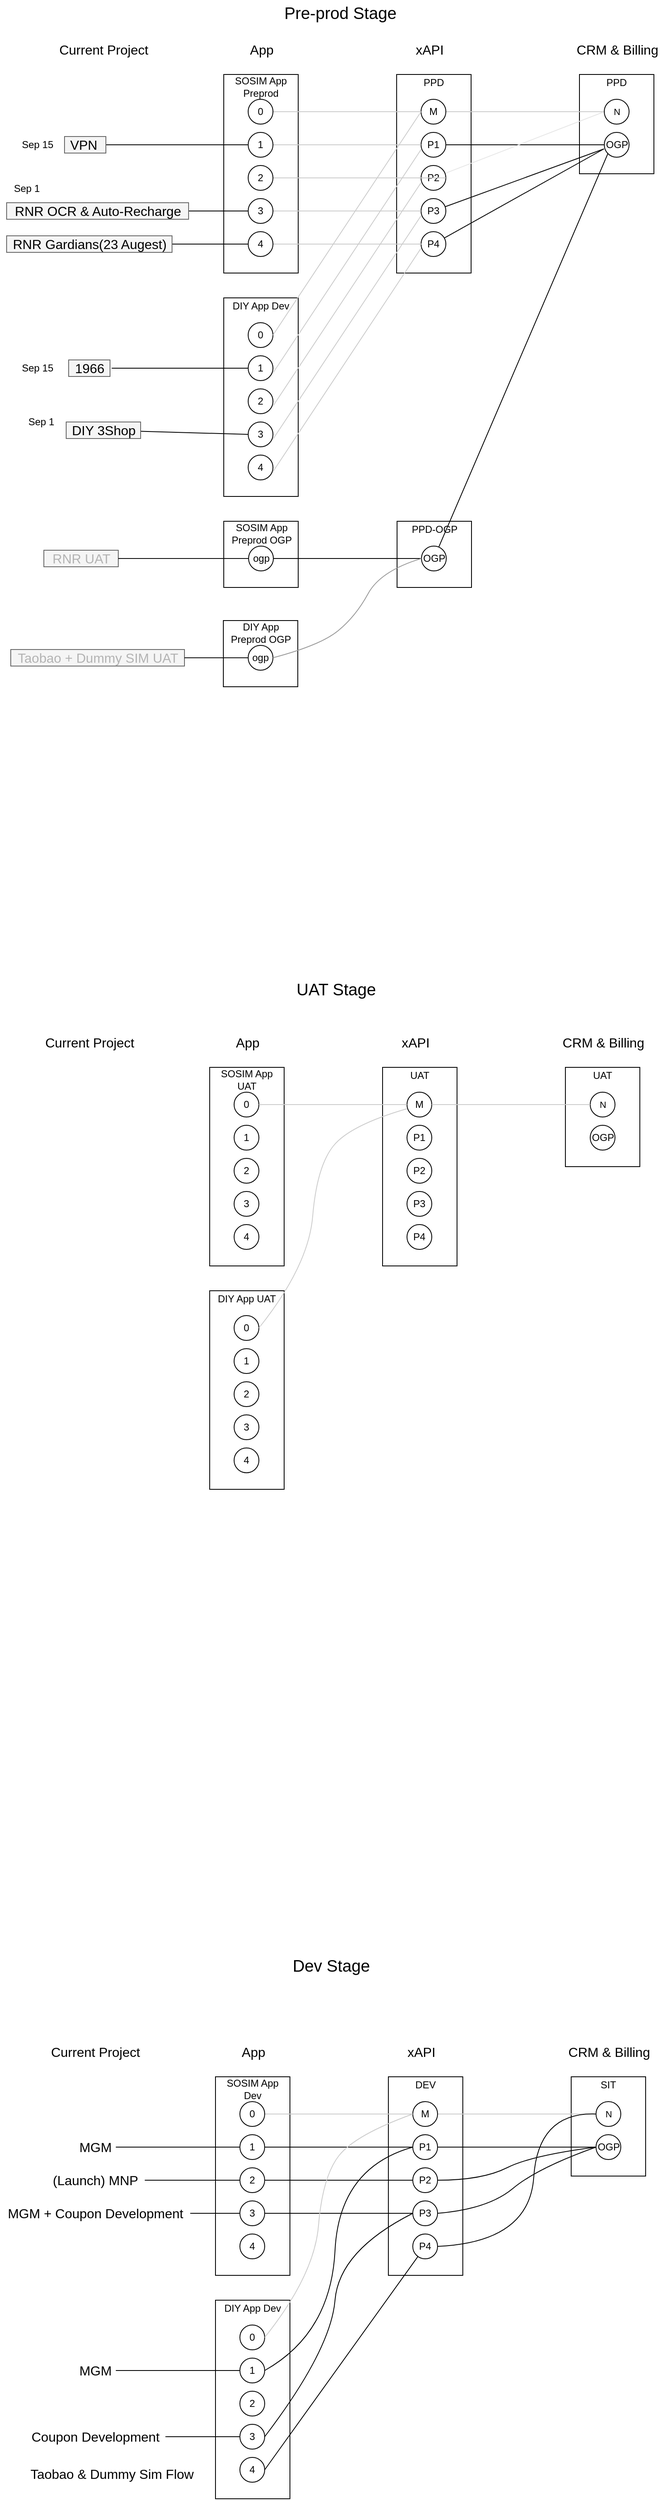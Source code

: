 <mxfile version="14.9.5" type="github">
  <diagram id="SGdaD_TXG3CUPc7qYm1k" name="Page-1">
    <mxGraphModel dx="676" dy="-1721" grid="1" gridSize="10" guides="1" tooltips="1" connect="1" arrows="1" fold="1" page="1" pageScale="1" pageWidth="827" pageHeight="1169" math="0" shadow="0">
      <root>
        <mxCell id="0" />
        <mxCell id="1" parent="0" />
        <mxCell id="o-3EE55-kmr8AlU0Wy5A-6" value="App" style="text;html=1;align=center;verticalAlign=middle;resizable=0;points=[];autosize=1;strokeColor=none;fontSize=16;" parent="1" vertex="1">
          <mxGeometry x="285.5" y="4820" width="40" height="20" as="geometry" />
        </mxCell>
        <mxCell id="o-3EE55-kmr8AlU0Wy5A-7" value="xAPI" style="text;html=1;align=center;verticalAlign=middle;resizable=0;points=[];autosize=1;strokeColor=none;fontSize=16;" parent="1" vertex="1">
          <mxGeometry x="484" y="4820" width="50" height="20" as="geometry" />
        </mxCell>
        <mxCell id="o-3EE55-kmr8AlU0Wy5A-8" value="CRM &amp;amp; Billing" style="text;html=1;align=center;verticalAlign=middle;resizable=0;points=[];autosize=1;strokeColor=none;fontSize=16;" parent="1" vertex="1">
          <mxGeometry x="680.5" y="4820" width="110" height="20" as="geometry" />
        </mxCell>
        <mxCell id="o-3EE55-kmr8AlU0Wy5A-39" value="" style="rounded=0;whiteSpace=wrap;html=1;gradientColor=none;" parent="1" vertex="1">
          <mxGeometry x="469.5" y="4860" width="90" height="240" as="geometry" />
        </mxCell>
        <mxCell id="o-3EE55-kmr8AlU0Wy5A-88" value="" style="rounded=0;whiteSpace=wrap;html=1;gradientColor=none;" parent="1" vertex="1">
          <mxGeometry x="260.5" y="4860" width="90" height="240" as="geometry" />
        </mxCell>
        <mxCell id="o-3EE55-kmr8AlU0Wy5A-116" value="" style="rounded=0;whiteSpace=wrap;html=1;gradientColor=none;" parent="1" vertex="1">
          <mxGeometry x="690.5" y="4860" width="90" height="120" as="geometry" />
        </mxCell>
        <mxCell id="o-3EE55-kmr8AlU0Wy5A-235" style="edgeStyle=orthogonalEdgeStyle;rounded=0;orthogonalLoop=1;jettySize=auto;html=1;entryX=0;entryY=0.5;entryDx=0;entryDy=0;endArrow=none;endFill=0;fontSize=16;strokeColor=#cccccc;" parent="1" source="o-3EE55-kmr8AlU0Wy5A-40" target="o-3EE55-kmr8AlU0Wy5A-121" edge="1">
          <mxGeometry relative="1" as="geometry" />
        </mxCell>
        <mxCell id="o-3EE55-kmr8AlU0Wy5A-40" value="M" style="ellipse;whiteSpace=wrap;html=1;aspect=fixed;fillColor=none;gradientColor=none;" parent="1" vertex="1">
          <mxGeometry x="499" y="4890" width="30" height="30" as="geometry" />
        </mxCell>
        <mxCell id="o-3EE55-kmr8AlU0Wy5A-197" style="edgeStyle=orthogonalEdgeStyle;rounded=0;orthogonalLoop=1;jettySize=auto;html=1;entryX=0;entryY=0.5;entryDx=0;entryDy=0;endArrow=none;endFill=0;strokeColor=#000000;fontSize=16;" parent="1" source="o-3EE55-kmr8AlU0Wy5A-41" target="o-3EE55-kmr8AlU0Wy5A-117" edge="1">
          <mxGeometry relative="1" as="geometry" />
        </mxCell>
        <mxCell id="o-3EE55-kmr8AlU0Wy5A-41" value="P1" style="ellipse;whiteSpace=wrap;html=1;aspect=fixed;fillColor=none;gradientColor=none;" parent="1" vertex="1">
          <mxGeometry x="499" y="4930" width="30" height="30" as="geometry" />
        </mxCell>
        <mxCell id="o-3EE55-kmr8AlU0Wy5A-42" value="P2" style="ellipse;whiteSpace=wrap;html=1;aspect=fixed;fillColor=none;gradientColor=none;" parent="1" vertex="1">
          <mxGeometry x="499" y="4970" width="30" height="30" as="geometry" />
        </mxCell>
        <mxCell id="o-3EE55-kmr8AlU0Wy5A-43" value="P3" style="ellipse;whiteSpace=wrap;html=1;aspect=fixed;fillColor=none;gradientColor=none;" parent="1" vertex="1">
          <mxGeometry x="499" y="5010" width="30" height="30" as="geometry" />
        </mxCell>
        <mxCell id="o-3EE55-kmr8AlU0Wy5A-44" value="P4" style="ellipse;whiteSpace=wrap;html=1;aspect=fixed;fillColor=none;gradientColor=none;" parent="1" vertex="1">
          <mxGeometry x="499" y="5050" width="30" height="30" as="geometry" />
        </mxCell>
        <mxCell id="o-3EE55-kmr8AlU0Wy5A-234" style="edgeStyle=orthogonalEdgeStyle;rounded=0;orthogonalLoop=1;jettySize=auto;html=1;entryX=0;entryY=0.5;entryDx=0;entryDy=0;endArrow=none;endFill=0;fontSize=16;strokeColor=#cccccc;" parent="1" source="o-3EE55-kmr8AlU0Wy5A-89" target="o-3EE55-kmr8AlU0Wy5A-40" edge="1">
          <mxGeometry relative="1" as="geometry" />
        </mxCell>
        <mxCell id="o-3EE55-kmr8AlU0Wy5A-89" value="0" style="ellipse;whiteSpace=wrap;html=1;aspect=fixed;gradientColor=none;" parent="1" vertex="1">
          <mxGeometry x="290" y="4890" width="30" height="30" as="geometry" />
        </mxCell>
        <mxCell id="o-3EE55-kmr8AlU0Wy5A-195" style="edgeStyle=orthogonalEdgeStyle;rounded=0;orthogonalLoop=1;jettySize=auto;html=1;endArrow=none;endFill=0;strokeColor=#000000;fontSize=16;" parent="1" source="o-3EE55-kmr8AlU0Wy5A-90" target="o-3EE55-kmr8AlU0Wy5A-41" edge="1">
          <mxGeometry relative="1" as="geometry" />
        </mxCell>
        <mxCell id="o-3EE55-kmr8AlU0Wy5A-90" value="1" style="ellipse;whiteSpace=wrap;html=1;aspect=fixed;fillColor=none;gradientColor=none;" parent="1" vertex="1">
          <mxGeometry x="290" y="4930" width="30" height="30" as="geometry" />
        </mxCell>
        <mxCell id="MKl7HQ7cq4MRv3K4xocg-6" style="edgeStyle=orthogonalEdgeStyle;rounded=0;orthogonalLoop=1;jettySize=auto;html=1;entryX=0;entryY=0.5;entryDx=0;entryDy=0;endArrow=none;endFill=0;" parent="1" source="o-3EE55-kmr8AlU0Wy5A-91" target="o-3EE55-kmr8AlU0Wy5A-42" edge="1">
          <mxGeometry relative="1" as="geometry" />
        </mxCell>
        <mxCell id="o-3EE55-kmr8AlU0Wy5A-91" value="2" style="ellipse;whiteSpace=wrap;html=1;aspect=fixed;fillColor=none;gradientColor=none;" parent="1" vertex="1">
          <mxGeometry x="290" y="4970" width="30" height="30" as="geometry" />
        </mxCell>
        <mxCell id="o-3EE55-kmr8AlU0Wy5A-191" style="edgeStyle=orthogonalEdgeStyle;rounded=0;orthogonalLoop=1;jettySize=auto;html=1;entryX=0;entryY=0.5;entryDx=0;entryDy=0;strokeColor=#000000;fontSize=16;endArrow=none;endFill=0;" parent="1" source="o-3EE55-kmr8AlU0Wy5A-92" target="o-3EE55-kmr8AlU0Wy5A-43" edge="1">
          <mxGeometry relative="1" as="geometry" />
        </mxCell>
        <mxCell id="o-3EE55-kmr8AlU0Wy5A-92" value="3" style="ellipse;whiteSpace=wrap;html=1;aspect=fixed;fillColor=none;gradientColor=none;" parent="1" vertex="1">
          <mxGeometry x="290" y="5010" width="30" height="30" as="geometry" />
        </mxCell>
        <mxCell id="o-3EE55-kmr8AlU0Wy5A-93" value="4" style="ellipse;whiteSpace=wrap;html=1;aspect=fixed;fillColor=none;gradientColor=none;" parent="1" vertex="1">
          <mxGeometry x="290" y="5050" width="30" height="30" as="geometry" />
        </mxCell>
        <mxCell id="o-3EE55-kmr8AlU0Wy5A-117" value="OGP" style="ellipse;whiteSpace=wrap;html=1;aspect=fixed;fillColor=none;gradientColor=none;" parent="1" vertex="1">
          <mxGeometry x="720.5" y="4930" width="30" height="30" as="geometry" />
        </mxCell>
        <mxCell id="o-3EE55-kmr8AlU0Wy5A-121" value="&lt;font style=&quot;font-size: 11px&quot;&gt;N&lt;/font&gt;" style="ellipse;whiteSpace=wrap;html=1;aspect=fixed;fillColor=none;gradientColor=none;fontSize=12;" parent="1" vertex="1">
          <mxGeometry x="720.5" y="4890" width="30" height="30" as="geometry" />
        </mxCell>
        <mxCell id="o-3EE55-kmr8AlU0Wy5A-45" value="DEV" style="text;html=1;align=center;verticalAlign=middle;resizable=0;points=[];autosize=1;strokeColor=none;" parent="1" vertex="1">
          <mxGeometry x="494" y="4860" width="40" height="20" as="geometry" />
        </mxCell>
        <mxCell id="o-3EE55-kmr8AlU0Wy5A-94" value="SOSIM App&lt;br&gt;Dev" style="text;html=1;align=center;verticalAlign=middle;resizable=0;points=[];autosize=1;strokeColor=none;" parent="1" vertex="1">
          <mxGeometry x="264.5" y="4860" width="80" height="30" as="geometry" />
        </mxCell>
        <mxCell id="o-3EE55-kmr8AlU0Wy5A-122" value="SIT" style="text;html=1;align=center;verticalAlign=middle;resizable=0;points=[];autosize=1;strokeColor=none;" parent="1" vertex="1">
          <mxGeometry x="720" y="4860" width="30" height="20" as="geometry" />
        </mxCell>
        <mxCell id="o-3EE55-kmr8AlU0Wy5A-145" value="Current Project" style="text;html=1;align=center;verticalAlign=middle;resizable=0;points=[];autosize=1;strokeColor=none;fontSize=16;" parent="1" vertex="1">
          <mxGeometry x="55" y="4820" width="120" height="20" as="geometry" />
        </mxCell>
        <mxCell id="o-3EE55-kmr8AlU0Wy5A-156" style="edgeStyle=orthogonalEdgeStyle;rounded=0;orthogonalLoop=1;jettySize=auto;html=1;fontSize=16;endArrow=none;endFill=0;" parent="1" source="o-3EE55-kmr8AlU0Wy5A-155" target="o-3EE55-kmr8AlU0Wy5A-92" edge="1">
          <mxGeometry relative="1" as="geometry" />
        </mxCell>
        <mxCell id="o-3EE55-kmr8AlU0Wy5A-155" value="MGM + Coupon Development" style="text;html=1;align=center;verticalAlign=middle;resizable=0;points=[];autosize=1;strokeColor=none;fontSize=16;" parent="1" vertex="1">
          <mxGeometry y="5015" width="230" height="20" as="geometry" />
        </mxCell>
        <mxCell id="o-3EE55-kmr8AlU0Wy5A-158" style="edgeStyle=orthogonalEdgeStyle;rounded=0;orthogonalLoop=1;jettySize=auto;html=1;fontSize=16;endArrow=none;endFill=0;" parent="1" source="o-3EE55-kmr8AlU0Wy5A-157" target="o-3EE55-kmr8AlU0Wy5A-90" edge="1">
          <mxGeometry relative="1" as="geometry" />
        </mxCell>
        <mxCell id="o-3EE55-kmr8AlU0Wy5A-157" value="MGM" style="text;html=1;align=center;verticalAlign=middle;resizable=0;points=[];autosize=1;strokeColor=none;fontSize=16;" parent="1" vertex="1">
          <mxGeometry x="90" y="4935" width="50" height="20" as="geometry" />
        </mxCell>
        <mxCell id="o-3EE55-kmr8AlU0Wy5A-173" value="" style="rounded=0;whiteSpace=wrap;html=1;gradientColor=none;" parent="1" vertex="1">
          <mxGeometry x="260.5" y="5130" width="90" height="240" as="geometry" />
        </mxCell>
        <mxCell id="o-3EE55-kmr8AlU0Wy5A-174" value="0" style="ellipse;whiteSpace=wrap;html=1;aspect=fixed;gradientColor=none;" parent="1" vertex="1">
          <mxGeometry x="290" y="5160" width="30" height="30" as="geometry" />
        </mxCell>
        <mxCell id="o-3EE55-kmr8AlU0Wy5A-175" value="1" style="ellipse;whiteSpace=wrap;html=1;aspect=fixed;fillColor=none;gradientColor=none;" parent="1" vertex="1">
          <mxGeometry x="290" y="5200" width="30" height="30" as="geometry" />
        </mxCell>
        <mxCell id="o-3EE55-kmr8AlU0Wy5A-176" value="2" style="ellipse;whiteSpace=wrap;html=1;aspect=fixed;fillColor=none;gradientColor=none;" parent="1" vertex="1">
          <mxGeometry x="290" y="5240" width="30" height="30" as="geometry" />
        </mxCell>
        <mxCell id="o-3EE55-kmr8AlU0Wy5A-177" value="3" style="ellipse;whiteSpace=wrap;html=1;aspect=fixed;fillColor=none;gradientColor=none;" parent="1" vertex="1">
          <mxGeometry x="290" y="5280" width="30" height="30" as="geometry" />
        </mxCell>
        <mxCell id="o-3EE55-kmr8AlU0Wy5A-178" value="4" style="ellipse;whiteSpace=wrap;html=1;aspect=fixed;fillColor=none;gradientColor=none;" parent="1" vertex="1">
          <mxGeometry x="290" y="5320" width="30" height="30" as="geometry" />
        </mxCell>
        <mxCell id="o-3EE55-kmr8AlU0Wy5A-179" value="DIY App Dev" style="text;html=1;align=center;verticalAlign=middle;resizable=0;points=[];autosize=1;strokeColor=none;" parent="1" vertex="1">
          <mxGeometry x="264.5" y="5130" width="80" height="20" as="geometry" />
        </mxCell>
        <mxCell id="o-3EE55-kmr8AlU0Wy5A-180" style="edgeStyle=orthogonalEdgeStyle;rounded=0;orthogonalLoop=1;jettySize=auto;html=1;fontSize=16;endArrow=none;endFill=0;" parent="1" source="o-3EE55-kmr8AlU0Wy5A-181" target="o-3EE55-kmr8AlU0Wy5A-177" edge="1">
          <mxGeometry relative="1" as="geometry" />
        </mxCell>
        <mxCell id="o-3EE55-kmr8AlU0Wy5A-181" value="Coupon Development" style="text;html=1;align=center;verticalAlign=middle;resizable=0;points=[];autosize=1;strokeColor=none;fontSize=16;" parent="1" vertex="1">
          <mxGeometry x="30" y="5285" width="170" height="20" as="geometry" />
        </mxCell>
        <mxCell id="o-3EE55-kmr8AlU0Wy5A-182" style="edgeStyle=orthogonalEdgeStyle;rounded=0;orthogonalLoop=1;jettySize=auto;html=1;fontSize=16;endArrow=none;endFill=0;" parent="1" source="o-3EE55-kmr8AlU0Wy5A-183" target="o-3EE55-kmr8AlU0Wy5A-175" edge="1">
          <mxGeometry relative="1" as="geometry" />
        </mxCell>
        <mxCell id="o-3EE55-kmr8AlU0Wy5A-183" value="MGM" style="text;html=1;align=center;verticalAlign=middle;resizable=0;points=[];autosize=1;strokeColor=none;fontSize=16;" parent="1" vertex="1">
          <mxGeometry x="90" y="5205" width="50" height="20" as="geometry" />
        </mxCell>
        <mxCell id="o-3EE55-kmr8AlU0Wy5A-193" value="" style="curved=1;endArrow=none;html=1;strokeColor=#000000;fontSize=16;endFill=0;entryX=0;entryY=0.5;entryDx=0;entryDy=0;exitX=1;exitY=0.5;exitDx=0;exitDy=0;" parent="1" source="o-3EE55-kmr8AlU0Wy5A-177" target="o-3EE55-kmr8AlU0Wy5A-43" edge="1">
          <mxGeometry width="50" height="50" relative="1" as="geometry">
            <mxPoint x="389" y="5200" as="sourcePoint" />
            <mxPoint x="439" y="5150" as="targetPoint" />
            <Array as="points">
              <mxPoint x="400" y="5190" />
              <mxPoint x="410" y="5070" />
            </Array>
          </mxGeometry>
        </mxCell>
        <mxCell id="o-3EE55-kmr8AlU0Wy5A-198" value="" style="curved=1;endArrow=none;html=1;strokeColor=#000000;fontSize=16;endFill=0;entryX=0;entryY=0.5;entryDx=0;entryDy=0;exitX=1;exitY=0.5;exitDx=0;exitDy=0;" parent="1" source="o-3EE55-kmr8AlU0Wy5A-175" target="o-3EE55-kmr8AlU0Wy5A-41" edge="1">
          <mxGeometry width="50" height="50" relative="1" as="geometry">
            <mxPoint x="320" y="5220" as="sourcePoint" />
            <mxPoint x="499" y="4950" as="targetPoint" />
            <Array as="points">
              <mxPoint x="400" y="5170" />
              <mxPoint x="410" y="4970" />
            </Array>
          </mxGeometry>
        </mxCell>
        <mxCell id="o-3EE55-kmr8AlU0Wy5A-201" value="" style="curved=1;endArrow=none;html=1;strokeColor=#000000;fontSize=16;endFill=0;entryX=0;entryY=0.5;entryDx=0;entryDy=0;exitX=1;exitY=0.5;exitDx=0;exitDy=0;" parent="1" source="o-3EE55-kmr8AlU0Wy5A-43" target="o-3EE55-kmr8AlU0Wy5A-117" edge="1">
          <mxGeometry width="50" height="50" relative="1" as="geometry">
            <mxPoint x="511.5" y="5150" as="sourcePoint" />
            <mxPoint x="690.5" y="4880" as="targetPoint" />
            <Array as="points">
              <mxPoint x="590" y="5020" />
              <mxPoint x="650" y="4970" />
            </Array>
          </mxGeometry>
        </mxCell>
        <mxCell id="o-3EE55-kmr8AlU0Wy5A-225" value="" style="rounded=0;whiteSpace=wrap;html=1;gradientColor=none;" parent="1" vertex="1">
          <mxGeometry x="270.5" y="2980" width="90" height="80" as="geometry" />
        </mxCell>
        <mxCell id="o-3EE55-kmr8AlU0Wy5A-226" value="ogp" style="ellipse;whiteSpace=wrap;html=1;aspect=fixed;gradientColor=none;" parent="1" vertex="1">
          <mxGeometry x="300.5" y="3010" width="30" height="30" as="geometry" />
        </mxCell>
        <mxCell id="o-3EE55-kmr8AlU0Wy5A-227" value="SOSIM App&lt;br&gt;Preprod OGP" style="text;html=1;align=center;verticalAlign=middle;resizable=0;points=[];autosize=1;strokeColor=none;" parent="1" vertex="1">
          <mxGeometry x="270.5" y="2980" width="90" height="30" as="geometry" />
        </mxCell>
        <mxCell id="o-3EE55-kmr8AlU0Wy5A-228" value="" style="rounded=0;whiteSpace=wrap;html=1;gradientColor=none;" parent="1" vertex="1">
          <mxGeometry x="480" y="2980" width="90" height="80" as="geometry" />
        </mxCell>
        <mxCell id="o-3EE55-kmr8AlU0Wy5A-230" value="OGP" style="ellipse;whiteSpace=wrap;html=1;aspect=fixed;gradientColor=none;" parent="1" vertex="1">
          <mxGeometry x="509.5" y="3010" width="30" height="30" as="geometry" />
        </mxCell>
        <mxCell id="o-3EE55-kmr8AlU0Wy5A-231" value="PPD-OGP" style="text;html=1;align=center;verticalAlign=middle;resizable=0;points=[];autosize=1;strokeColor=none;" parent="1" vertex="1">
          <mxGeometry x="489.5" y="2980" width="70" height="20" as="geometry" />
        </mxCell>
        <mxCell id="o-3EE55-kmr8AlU0Wy5A-232" style="edgeStyle=orthogonalEdgeStyle;rounded=0;orthogonalLoop=1;jettySize=auto;html=1;fontSize=16;exitX=1;exitY=0.5;exitDx=0;exitDy=0;endArrow=none;endFill=0;" parent="1" source="o-3EE55-kmr8AlU0Wy5A-226" target="o-3EE55-kmr8AlU0Wy5A-230" edge="1">
          <mxGeometry relative="1" as="geometry" />
        </mxCell>
        <mxCell id="o-3EE55-kmr8AlU0Wy5A-236" value="App" style="text;html=1;align=center;verticalAlign=middle;resizable=0;points=[];autosize=1;strokeColor=none;fontSize=16;" parent="1" vertex="1">
          <mxGeometry x="278.5" y="3600" width="40" height="20" as="geometry" />
        </mxCell>
        <mxCell id="o-3EE55-kmr8AlU0Wy5A-237" value="xAPI" style="text;html=1;align=center;verticalAlign=middle;resizable=0;points=[];autosize=1;strokeColor=none;fontSize=16;" parent="1" vertex="1">
          <mxGeometry x="477" y="3600" width="50" height="20" as="geometry" />
        </mxCell>
        <mxCell id="o-3EE55-kmr8AlU0Wy5A-238" value="CRM &amp;amp; Billing" style="text;html=1;align=center;verticalAlign=middle;resizable=0;points=[];autosize=1;strokeColor=none;fontSize=16;" parent="1" vertex="1">
          <mxGeometry x="673.5" y="3600" width="110" height="20" as="geometry" />
        </mxCell>
        <mxCell id="o-3EE55-kmr8AlU0Wy5A-239" value="" style="rounded=0;whiteSpace=wrap;html=1;gradientColor=none;" parent="1" vertex="1">
          <mxGeometry x="462.5" y="3640" width="90" height="240" as="geometry" />
        </mxCell>
        <mxCell id="o-3EE55-kmr8AlU0Wy5A-240" value="" style="rounded=0;whiteSpace=wrap;html=1;gradientColor=none;" parent="1" vertex="1">
          <mxGeometry x="253.5" y="3640" width="90" height="240" as="geometry" />
        </mxCell>
        <mxCell id="o-3EE55-kmr8AlU0Wy5A-241" value="" style="rounded=0;whiteSpace=wrap;html=1;gradientColor=none;" parent="1" vertex="1">
          <mxGeometry x="683.5" y="3640" width="90" height="120" as="geometry" />
        </mxCell>
        <mxCell id="o-3EE55-kmr8AlU0Wy5A-243" value="M" style="ellipse;whiteSpace=wrap;html=1;aspect=fixed;fillColor=none;gradientColor=none;" parent="1" vertex="1">
          <mxGeometry x="492" y="3670" width="30" height="30" as="geometry" />
        </mxCell>
        <mxCell id="o-3EE55-kmr8AlU0Wy5A-245" value="P1" style="ellipse;whiteSpace=wrap;html=1;aspect=fixed;fillColor=none;gradientColor=none;" parent="1" vertex="1">
          <mxGeometry x="492" y="3710" width="30" height="30" as="geometry" />
        </mxCell>
        <mxCell id="o-3EE55-kmr8AlU0Wy5A-246" value="P2" style="ellipse;whiteSpace=wrap;html=1;aspect=fixed;fillColor=none;gradientColor=none;" parent="1" vertex="1">
          <mxGeometry x="492" y="3750" width="30" height="30" as="geometry" />
        </mxCell>
        <mxCell id="o-3EE55-kmr8AlU0Wy5A-247" value="P3" style="ellipse;whiteSpace=wrap;html=1;aspect=fixed;fillColor=none;gradientColor=none;" parent="1" vertex="1">
          <mxGeometry x="492" y="3790" width="30" height="30" as="geometry" />
        </mxCell>
        <mxCell id="o-3EE55-kmr8AlU0Wy5A-248" value="P4" style="ellipse;whiteSpace=wrap;html=1;aspect=fixed;fillColor=none;gradientColor=none;" parent="1" vertex="1">
          <mxGeometry x="492" y="3830" width="30" height="30" as="geometry" />
        </mxCell>
        <mxCell id="o-3EE55-kmr8AlU0Wy5A-250" value="0" style="ellipse;whiteSpace=wrap;html=1;aspect=fixed;gradientColor=none;" parent="1" vertex="1">
          <mxGeometry x="283" y="3670" width="30" height="30" as="geometry" />
        </mxCell>
        <mxCell id="o-3EE55-kmr8AlU0Wy5A-252" value="1" style="ellipse;whiteSpace=wrap;html=1;aspect=fixed;fillColor=none;gradientColor=none;" parent="1" vertex="1">
          <mxGeometry x="283" y="3710" width="30" height="30" as="geometry" />
        </mxCell>
        <mxCell id="o-3EE55-kmr8AlU0Wy5A-253" value="2" style="ellipse;whiteSpace=wrap;html=1;aspect=fixed;fillColor=none;gradientColor=none;" parent="1" vertex="1">
          <mxGeometry x="283" y="3750" width="30" height="30" as="geometry" />
        </mxCell>
        <mxCell id="o-3EE55-kmr8AlU0Wy5A-255" value="3" style="ellipse;whiteSpace=wrap;html=1;aspect=fixed;fillColor=none;gradientColor=none;" parent="1" vertex="1">
          <mxGeometry x="283" y="3790" width="30" height="30" as="geometry" />
        </mxCell>
        <mxCell id="o-3EE55-kmr8AlU0Wy5A-256" value="4" style="ellipse;whiteSpace=wrap;html=1;aspect=fixed;fillColor=none;gradientColor=none;" parent="1" vertex="1">
          <mxGeometry x="283" y="3830" width="30" height="30" as="geometry" />
        </mxCell>
        <mxCell id="o-3EE55-kmr8AlU0Wy5A-257" value="OGP" style="ellipse;whiteSpace=wrap;html=1;aspect=fixed;fillColor=none;gradientColor=none;" parent="1" vertex="1">
          <mxGeometry x="713.5" y="3710" width="30" height="30" as="geometry" />
        </mxCell>
        <mxCell id="o-3EE55-kmr8AlU0Wy5A-258" value="&lt;font style=&quot;font-size: 11px&quot;&gt;N&lt;/font&gt;" style="ellipse;whiteSpace=wrap;html=1;aspect=fixed;fillColor=none;gradientColor=none;fontSize=12;" parent="1" vertex="1">
          <mxGeometry x="713.5" y="3670" width="30" height="30" as="geometry" />
        </mxCell>
        <mxCell id="o-3EE55-kmr8AlU0Wy5A-259" value="UAT" style="text;html=1;align=center;verticalAlign=middle;resizable=0;points=[];autosize=1;strokeColor=none;" parent="1" vertex="1">
          <mxGeometry x="487" y="3640" width="40" height="20" as="geometry" />
        </mxCell>
        <mxCell id="o-3EE55-kmr8AlU0Wy5A-260" value="SOSIM App&lt;br&gt;UAT" style="text;html=1;align=center;verticalAlign=middle;resizable=0;points=[];autosize=1;strokeColor=none;" parent="1" vertex="1">
          <mxGeometry x="257.5" y="3640" width="80" height="30" as="geometry" />
        </mxCell>
        <mxCell id="o-3EE55-kmr8AlU0Wy5A-261" value="UAT" style="text;html=1;align=center;verticalAlign=middle;resizable=0;points=[];autosize=1;strokeColor=none;" parent="1" vertex="1">
          <mxGeometry x="708" y="3640" width="40" height="20" as="geometry" />
        </mxCell>
        <mxCell id="o-3EE55-kmr8AlU0Wy5A-262" value="Current Project" style="text;html=1;align=center;verticalAlign=middle;resizable=0;points=[];autosize=1;strokeColor=none;fontSize=16;" parent="1" vertex="1">
          <mxGeometry x="48" y="3600" width="120" height="20" as="geometry" />
        </mxCell>
        <mxCell id="o-3EE55-kmr8AlU0Wy5A-267" value="" style="rounded=0;whiteSpace=wrap;html=1;gradientColor=none;" parent="1" vertex="1">
          <mxGeometry x="253.5" y="3910" width="90" height="240" as="geometry" />
        </mxCell>
        <mxCell id="o-3EE55-kmr8AlU0Wy5A-268" value="0" style="ellipse;whiteSpace=wrap;html=1;aspect=fixed;gradientColor=none;" parent="1" vertex="1">
          <mxGeometry x="283" y="3940" width="30" height="30" as="geometry" />
        </mxCell>
        <mxCell id="o-3EE55-kmr8AlU0Wy5A-269" value="1" style="ellipse;whiteSpace=wrap;html=1;aspect=fixed;fillColor=none;gradientColor=none;" parent="1" vertex="1">
          <mxGeometry x="283" y="3980" width="30" height="30" as="geometry" />
        </mxCell>
        <mxCell id="o-3EE55-kmr8AlU0Wy5A-270" value="2" style="ellipse;whiteSpace=wrap;html=1;aspect=fixed;fillColor=none;gradientColor=none;" parent="1" vertex="1">
          <mxGeometry x="283" y="4020" width="30" height="30" as="geometry" />
        </mxCell>
        <mxCell id="o-3EE55-kmr8AlU0Wy5A-271" value="3" style="ellipse;whiteSpace=wrap;html=1;aspect=fixed;fillColor=none;gradientColor=none;" parent="1" vertex="1">
          <mxGeometry x="283" y="4060" width="30" height="30" as="geometry" />
        </mxCell>
        <mxCell id="o-3EE55-kmr8AlU0Wy5A-272" value="4" style="ellipse;whiteSpace=wrap;html=1;aspect=fixed;fillColor=none;gradientColor=none;" parent="1" vertex="1">
          <mxGeometry x="283" y="4100" width="30" height="30" as="geometry" />
        </mxCell>
        <mxCell id="o-3EE55-kmr8AlU0Wy5A-273" value="DIY App UAT" style="text;html=1;align=center;verticalAlign=middle;resizable=0;points=[];autosize=1;strokeColor=none;" parent="1" vertex="1">
          <mxGeometry x="252.5" y="3910" width="90" height="20" as="geometry" />
        </mxCell>
        <mxCell id="o-3EE55-kmr8AlU0Wy5A-281" value="App" style="text;html=1;align=center;verticalAlign=middle;resizable=0;points=[];autosize=1;strokeColor=none;fontSize=16;" parent="1" vertex="1">
          <mxGeometry x="295.5" y="2400" width="40" height="20" as="geometry" />
        </mxCell>
        <mxCell id="o-3EE55-kmr8AlU0Wy5A-282" value="xAPI" style="text;html=1;align=center;verticalAlign=middle;resizable=0;points=[];autosize=1;strokeColor=none;fontSize=16;" parent="1" vertex="1">
          <mxGeometry x="494" y="2400" width="50" height="20" as="geometry" />
        </mxCell>
        <mxCell id="o-3EE55-kmr8AlU0Wy5A-283" value="CRM &amp;amp; Billing" style="text;html=1;align=center;verticalAlign=middle;resizable=0;points=[];autosize=1;strokeColor=none;fontSize=16;" parent="1" vertex="1">
          <mxGeometry x="690.5" y="2400" width="110" height="20" as="geometry" />
        </mxCell>
        <mxCell id="o-3EE55-kmr8AlU0Wy5A-284" value="" style="rounded=0;whiteSpace=wrap;html=1;gradientColor=none;" parent="1" vertex="1">
          <mxGeometry x="479.5" y="2440" width="90" height="240" as="geometry" />
        </mxCell>
        <mxCell id="o-3EE55-kmr8AlU0Wy5A-285" value="" style="rounded=0;whiteSpace=wrap;html=1;gradientColor=none;" parent="1" vertex="1">
          <mxGeometry x="270.5" y="2440" width="90" height="240" as="geometry" />
        </mxCell>
        <mxCell id="o-3EE55-kmr8AlU0Wy5A-286" value="" style="rounded=0;whiteSpace=wrap;html=1;gradientColor=none;" parent="1" vertex="1">
          <mxGeometry x="700.5" y="2440" width="90" height="120" as="geometry" />
        </mxCell>
        <mxCell id="o-3EE55-kmr8AlU0Wy5A-287" style="edgeStyle=orthogonalEdgeStyle;rounded=0;orthogonalLoop=1;jettySize=auto;html=1;entryX=0;entryY=0.5;entryDx=0;entryDy=0;endArrow=none;endFill=0;fontSize=16;strokeColor=#cccccc;" parent="1" source="o-3EE55-kmr8AlU0Wy5A-288" target="o-3EE55-kmr8AlU0Wy5A-303" edge="1">
          <mxGeometry relative="1" as="geometry" />
        </mxCell>
        <mxCell id="o-3EE55-kmr8AlU0Wy5A-288" value="M" style="ellipse;whiteSpace=wrap;html=1;aspect=fixed;fillColor=none;gradientColor=none;" parent="1" vertex="1">
          <mxGeometry x="509" y="2470" width="30" height="30" as="geometry" />
        </mxCell>
        <mxCell id="z8BMzAiGq9EJ0_IviGEQ-1" style="edgeStyle=orthogonalEdgeStyle;rounded=0;orthogonalLoop=1;jettySize=auto;html=1;entryX=0;entryY=0.5;entryDx=0;entryDy=0;endArrow=none;endFill=0;" parent="1" source="o-3EE55-kmr8AlU0Wy5A-290" target="o-3EE55-kmr8AlU0Wy5A-302" edge="1">
          <mxGeometry relative="1" as="geometry" />
        </mxCell>
        <mxCell id="o-3EE55-kmr8AlU0Wy5A-290" value="P1" style="ellipse;whiteSpace=wrap;html=1;aspect=fixed;fillColor=none;gradientColor=none;" parent="1" vertex="1">
          <mxGeometry x="509" y="2510" width="30" height="30" as="geometry" />
        </mxCell>
        <mxCell id="9rkcQL-2h_-1T5j2xr5J-4" style="edgeStyle=none;rounded=0;orthogonalLoop=1;jettySize=auto;html=1;endArrow=none;endFill=0;entryX=0;entryY=0.5;entryDx=0;entryDy=0;strokeColor=#E6E6E6;" parent="1" source="o-3EE55-kmr8AlU0Wy5A-291" target="o-3EE55-kmr8AlU0Wy5A-303" edge="1">
          <mxGeometry relative="1" as="geometry">
            <mxPoint x="740" y="2530" as="targetPoint" />
          </mxGeometry>
        </mxCell>
        <mxCell id="o-3EE55-kmr8AlU0Wy5A-291" value="P2" style="ellipse;whiteSpace=wrap;html=1;aspect=fixed;fillColor=none;gradientColor=none;" parent="1" vertex="1">
          <mxGeometry x="509" y="2550" width="30" height="30" as="geometry" />
        </mxCell>
        <mxCell id="OQhRquJhCAjVBKfVzZhT-3" style="rounded=0;orthogonalLoop=1;jettySize=auto;html=1;endArrow=none;endFill=0;" parent="1" source="o-3EE55-kmr8AlU0Wy5A-292" edge="1">
          <mxGeometry relative="1" as="geometry">
            <mxPoint x="730" y="2530" as="targetPoint" />
          </mxGeometry>
        </mxCell>
        <mxCell id="o-3EE55-kmr8AlU0Wy5A-292" value="P3" style="ellipse;whiteSpace=wrap;html=1;aspect=fixed;fillColor=none;gradientColor=none;" parent="1" vertex="1">
          <mxGeometry x="509" y="2590" width="30" height="30" as="geometry" />
        </mxCell>
        <mxCell id="sWqChfYNpG5UX9e95WUp-25" style="rounded=0;orthogonalLoop=1;jettySize=auto;html=1;fontSize=16;endArrow=none;endFill=0;" parent="1" source="o-3EE55-kmr8AlU0Wy5A-293" edge="1">
          <mxGeometry relative="1" as="geometry">
            <mxPoint x="730" y="2530" as="targetPoint" />
          </mxGeometry>
        </mxCell>
        <mxCell id="o-3EE55-kmr8AlU0Wy5A-293" value="P4" style="ellipse;whiteSpace=wrap;html=1;aspect=fixed;fillColor=none;gradientColor=none;" parent="1" vertex="1">
          <mxGeometry x="509" y="2630" width="30" height="30" as="geometry" />
        </mxCell>
        <mxCell id="o-3EE55-kmr8AlU0Wy5A-294" style="edgeStyle=orthogonalEdgeStyle;rounded=0;orthogonalLoop=1;jettySize=auto;html=1;entryX=0;entryY=0.5;entryDx=0;entryDy=0;endArrow=none;endFill=0;fontSize=16;strokeColor=#CCCCCC;" parent="1" source="o-3EE55-kmr8AlU0Wy5A-295" target="o-3EE55-kmr8AlU0Wy5A-288" edge="1">
          <mxGeometry relative="1" as="geometry" />
        </mxCell>
        <mxCell id="o-3EE55-kmr8AlU0Wy5A-295" value="0" style="ellipse;whiteSpace=wrap;html=1;aspect=fixed;gradientColor=none;" parent="1" vertex="1">
          <mxGeometry x="300" y="2470" width="30" height="30" as="geometry" />
        </mxCell>
        <mxCell id="OQhRquJhCAjVBKfVzZhT-1" style="edgeStyle=orthogonalEdgeStyle;rounded=0;orthogonalLoop=1;jettySize=auto;html=1;entryX=0;entryY=0.5;entryDx=0;entryDy=0;endArrow=none;endFill=0;strokeColor=#CCCCCC;" parent="1" source="o-3EE55-kmr8AlU0Wy5A-297" target="o-3EE55-kmr8AlU0Wy5A-290" edge="1">
          <mxGeometry relative="1" as="geometry" />
        </mxCell>
        <mxCell id="mXSGoJFt2ljui9ONRGUl-2" style="edgeStyle=orthogonalEdgeStyle;rounded=0;orthogonalLoop=1;jettySize=auto;html=1;endArrow=none;endFill=0;" parent="1" source="o-3EE55-kmr8AlU0Wy5A-297" target="mXSGoJFt2ljui9ONRGUl-1" edge="1">
          <mxGeometry relative="1" as="geometry" />
        </mxCell>
        <mxCell id="o-3EE55-kmr8AlU0Wy5A-297" value="1" style="ellipse;whiteSpace=wrap;html=1;aspect=fixed;fillColor=none;gradientColor=none;" parent="1" vertex="1">
          <mxGeometry x="300" y="2510" width="30" height="30" as="geometry" />
        </mxCell>
        <mxCell id="Ri4DzKVbHbvYq05Bp7Er-8" style="edgeStyle=none;rounded=0;orthogonalLoop=1;jettySize=auto;html=1;entryX=1;entryY=0.5;entryDx=0;entryDy=0;fontColor=#000000;endArrow=none;endFill=0;strokeColor=#CCCCCC;" edge="1" parent="1" source="o-3EE55-kmr8AlU0Wy5A-298" target="o-3EE55-kmr8AlU0Wy5A-291">
          <mxGeometry relative="1" as="geometry" />
        </mxCell>
        <mxCell id="o-3EE55-kmr8AlU0Wy5A-298" value="2" style="ellipse;whiteSpace=wrap;html=1;aspect=fixed;fillColor=none;gradientColor=none;" parent="1" vertex="1">
          <mxGeometry x="300" y="2550" width="30" height="30" as="geometry" />
        </mxCell>
        <mxCell id="N_Xu4yIPHQAIS9sFZxKk-4" value="" style="edgeStyle=orthogonalEdgeStyle;rounded=0;orthogonalLoop=1;jettySize=auto;html=1;endArrow=none;endFill=0;" parent="1" source="o-3EE55-kmr8AlU0Wy5A-300" edge="1">
          <mxGeometry relative="1" as="geometry">
            <mxPoint x="180" y="2605" as="targetPoint" />
          </mxGeometry>
        </mxCell>
        <mxCell id="N_Xu4yIPHQAIS9sFZxKk-7" style="edgeStyle=orthogonalEdgeStyle;rounded=0;orthogonalLoop=1;jettySize=auto;html=1;entryX=0;entryY=0.5;entryDx=0;entryDy=0;endArrow=none;endFill=0;strokeColor=#CCCCCC;" parent="1" source="o-3EE55-kmr8AlU0Wy5A-300" target="o-3EE55-kmr8AlU0Wy5A-292" edge="1">
          <mxGeometry relative="1" as="geometry" />
        </mxCell>
        <mxCell id="o-3EE55-kmr8AlU0Wy5A-300" value="3" style="ellipse;whiteSpace=wrap;html=1;aspect=fixed;fillColor=none;gradientColor=none;" parent="1" vertex="1">
          <mxGeometry x="300" y="2590" width="30" height="30" as="geometry" />
        </mxCell>
        <mxCell id="VTONY0ov_GBmrRqf8N11-4" style="edgeStyle=orthogonalEdgeStyle;rounded=0;orthogonalLoop=1;jettySize=auto;html=1;endArrow=none;endFill=0;strokeColor=#CCCCCC;" parent="1" source="o-3EE55-kmr8AlU0Wy5A-301" edge="1">
          <mxGeometry relative="1" as="geometry">
            <mxPoint x="510" y="2645" as="targetPoint" />
          </mxGeometry>
        </mxCell>
        <mxCell id="o-3EE55-kmr8AlU0Wy5A-301" value="4" style="ellipse;whiteSpace=wrap;html=1;aspect=fixed;fillColor=none;gradientColor=none;" parent="1" vertex="1">
          <mxGeometry x="300" y="2630" width="30" height="30" as="geometry" />
        </mxCell>
        <mxCell id="o-3EE55-kmr8AlU0Wy5A-302" value="OGP" style="ellipse;whiteSpace=wrap;html=1;aspect=fixed;fillColor=none;gradientColor=none;" parent="1" vertex="1">
          <mxGeometry x="730.5" y="2510" width="30" height="30" as="geometry" />
        </mxCell>
        <mxCell id="o-3EE55-kmr8AlU0Wy5A-303" value="&lt;font style=&quot;font-size: 11px&quot;&gt;N&lt;/font&gt;" style="ellipse;whiteSpace=wrap;html=1;aspect=fixed;fillColor=none;gradientColor=none;fontSize=12;" parent="1" vertex="1">
          <mxGeometry x="730.5" y="2470" width="30" height="30" as="geometry" />
        </mxCell>
        <mxCell id="o-3EE55-kmr8AlU0Wy5A-304" value="PPD" style="text;html=1;align=center;verticalAlign=middle;resizable=0;points=[];autosize=1;strokeColor=none;" parent="1" vertex="1">
          <mxGeometry x="504" y="2440" width="40" height="20" as="geometry" />
        </mxCell>
        <mxCell id="o-3EE55-kmr8AlU0Wy5A-305" value="SOSIM App&lt;br&gt;Preprod" style="text;html=1;align=center;verticalAlign=middle;resizable=0;points=[];autosize=1;strokeColor=none;" parent="1" vertex="1">
          <mxGeometry x="274.5" y="2440" width="80" height="30" as="geometry" />
        </mxCell>
        <mxCell id="o-3EE55-kmr8AlU0Wy5A-306" value="PPD" style="text;html=1;align=center;verticalAlign=middle;resizable=0;points=[];autosize=1;strokeColor=none;" parent="1" vertex="1">
          <mxGeometry x="725" y="2440" width="40" height="20" as="geometry" />
        </mxCell>
        <mxCell id="o-3EE55-kmr8AlU0Wy5A-307" value="Current Project" style="text;html=1;align=center;verticalAlign=middle;resizable=0;points=[];autosize=1;strokeColor=none;fontSize=16;" parent="1" vertex="1">
          <mxGeometry x="65" y="2400" width="120" height="20" as="geometry" />
        </mxCell>
        <mxCell id="o-3EE55-kmr8AlU0Wy5A-312" value="" style="rounded=0;whiteSpace=wrap;html=1;gradientColor=none;" parent="1" vertex="1">
          <mxGeometry x="270.5" y="2710" width="90" height="240" as="geometry" />
        </mxCell>
        <mxCell id="o-3EE55-kmr8AlU0Wy5A-313" value="0" style="ellipse;whiteSpace=wrap;html=1;aspect=fixed;gradientColor=none;" parent="1" vertex="1">
          <mxGeometry x="300" y="2740" width="30" height="30" as="geometry" />
        </mxCell>
        <mxCell id="o-3EE55-kmr8AlU0Wy5A-314" value="1" style="ellipse;whiteSpace=wrap;html=1;aspect=fixed;fillColor=none;gradientColor=none;" parent="1" vertex="1">
          <mxGeometry x="300" y="2780" width="30" height="30" as="geometry" />
        </mxCell>
        <mxCell id="9rkcQL-2h_-1T5j2xr5J-2" style="edgeStyle=orthogonalEdgeStyle;rounded=0;orthogonalLoop=1;jettySize=auto;html=1;entryX=1.04;entryY=0.5;entryDx=0;entryDy=0;entryPerimeter=0;endArrow=none;endFill=0;exitX=0;exitY=0.5;exitDx=0;exitDy=0;" parent="1" source="o-3EE55-kmr8AlU0Wy5A-314" target="9rkcQL-2h_-1T5j2xr5J-1" edge="1">
          <mxGeometry relative="1" as="geometry" />
        </mxCell>
        <mxCell id="o-3EE55-kmr8AlU0Wy5A-315" value="2" style="ellipse;whiteSpace=wrap;html=1;aspect=fixed;fillColor=none;gradientColor=none;" parent="1" vertex="1">
          <mxGeometry x="300" y="2820" width="30" height="30" as="geometry" />
        </mxCell>
        <mxCell id="o-3EE55-kmr8AlU0Wy5A-316" value="3" style="ellipse;whiteSpace=wrap;html=1;aspect=fixed;fillColor=none;gradientColor=none;" parent="1" vertex="1">
          <mxGeometry x="300" y="2860" width="30" height="30" as="geometry" />
        </mxCell>
        <mxCell id="o-3EE55-kmr8AlU0Wy5A-317" value="4" style="ellipse;whiteSpace=wrap;html=1;aspect=fixed;fillColor=none;gradientColor=none;" parent="1" vertex="1">
          <mxGeometry x="300" y="2900" width="30" height="30" as="geometry" />
        </mxCell>
        <mxCell id="o-3EE55-kmr8AlU0Wy5A-318" value="DIY App Dev" style="text;html=1;align=center;verticalAlign=middle;resizable=0;points=[];autosize=1;strokeColor=none;" parent="1" vertex="1">
          <mxGeometry x="274.5" y="2710" width="80" height="20" as="geometry" />
        </mxCell>
        <mxCell id="o-3EE55-kmr8AlU0Wy5A-326" value="RNR UAT" style="text;html=1;align=center;verticalAlign=middle;resizable=0;points=[];autosize=1;strokeColor=#666666;fontSize=16;fillColor=#f5f5f5;fontColor=#B3B3B3;" parent="1" vertex="1">
          <mxGeometry x="53" y="3015" width="90" height="20" as="geometry" />
        </mxCell>
        <mxCell id="o-3EE55-kmr8AlU0Wy5A-327" value="Taobao + Dummy SIM UAT" style="text;html=1;align=center;verticalAlign=middle;resizable=0;points=[];autosize=1;strokeColor=#666666;fontSize=16;fillColor=#f5f5f5;fontColor=#B3B3B3;" parent="1" vertex="1">
          <mxGeometry x="13" y="3135" width="210" height="20" as="geometry" />
        </mxCell>
        <mxCell id="o-3EE55-kmr8AlU0Wy5A-340" value="Pre-prod Stage" style="text;html=1;align=center;verticalAlign=middle;resizable=0;points=[];autosize=1;strokeColor=none;fontSize=20;" parent="1" vertex="1">
          <mxGeometry x="335.5" y="2350" width="150" height="30" as="geometry" />
        </mxCell>
        <mxCell id="o-3EE55-kmr8AlU0Wy5A-341" value="" style="curved=1;endArrow=none;html=1;fontSize=16;endFill=0;entryX=0;entryY=0.5;entryDx=0;entryDy=0;exitX=1;exitY=0.5;exitDx=0;exitDy=0;strokeColor=#CCCCCC;" parent="1" source="o-3EE55-kmr8AlU0Wy5A-174" target="o-3EE55-kmr8AlU0Wy5A-40" edge="1">
          <mxGeometry width="50" height="50" relative="1" as="geometry">
            <mxPoint x="320" y="5170" as="sourcePoint" />
            <mxPoint x="499" y="4900" as="targetPoint" />
            <Array as="points">
              <mxPoint x="380" y="5100" />
              <mxPoint x="390" y="4980" />
              <mxPoint x="430" y="4930" />
            </Array>
          </mxGeometry>
        </mxCell>
        <mxCell id="o-3EE55-kmr8AlU0Wy5A-343" value="UAT Stage" style="text;html=1;align=center;verticalAlign=middle;resizable=0;points=[];autosize=1;strokeColor=none;fontSize=20;" parent="1" vertex="1">
          <mxGeometry x="350.5" y="3530" width="110" height="30" as="geometry" />
        </mxCell>
        <mxCell id="o-3EE55-kmr8AlU0Wy5A-346" value="" style="endArrow=none;html=1;fontSize=16;endFill=0;entryX=0;entryY=0.5;entryDx=0;entryDy=0;exitX=1;exitY=0.5;exitDx=0;exitDy=0;strokeColor=#CCCCCC;" parent="1" source="o-3EE55-kmr8AlU0Wy5A-313" target="o-3EE55-kmr8AlU0Wy5A-288" edge="1">
          <mxGeometry width="50" height="50" relative="1" as="geometry">
            <mxPoint x="330" y="2760" as="sourcePoint" />
            <mxPoint x="509" y="2490" as="targetPoint" />
          </mxGeometry>
        </mxCell>
        <mxCell id="o-3EE55-kmr8AlU0Wy5A-350" value="Dev Stage" style="text;html=1;align=center;verticalAlign=middle;resizable=0;points=[];autosize=1;strokeColor=none;fontSize=20;" parent="1" vertex="1">
          <mxGeometry x="344.5" y="4710" width="110" height="30" as="geometry" />
        </mxCell>
        <mxCell id="o-3EE55-kmr8AlU0Wy5A-352" value="" style="rounded=0;whiteSpace=wrap;html=1;gradientColor=none;" parent="1" vertex="1">
          <mxGeometry x="270" y="3100" width="90" height="80" as="geometry" />
        </mxCell>
        <mxCell id="o-3EE55-kmr8AlU0Wy5A-353" value="ogp" style="ellipse;whiteSpace=wrap;html=1;aspect=fixed;gradientColor=none;" parent="1" vertex="1">
          <mxGeometry x="300" y="3130" width="30" height="30" as="geometry" />
        </mxCell>
        <mxCell id="o-3EE55-kmr8AlU0Wy5A-354" value="DIY App&lt;br&gt;Preprod OGP" style="text;html=1;align=center;verticalAlign=middle;resizable=0;points=[];autosize=1;strokeColor=none;" parent="1" vertex="1">
          <mxGeometry x="270" y="3100" width="90" height="30" as="geometry" />
        </mxCell>
        <mxCell id="o-3EE55-kmr8AlU0Wy5A-355" value="" style="curved=1;endArrow=none;html=1;fontSize=16;endFill=0;entryX=0;entryY=0.5;entryDx=0;entryDy=0;exitX=1;exitY=0.5;exitDx=0;exitDy=0;strokeColor=#999999;" parent="1" source="o-3EE55-kmr8AlU0Wy5A-353" target="o-3EE55-kmr8AlU0Wy5A-230" edge="1">
          <mxGeometry width="50" height="50" relative="1" as="geometry">
            <mxPoint x="336.5" y="3115" as="sourcePoint" />
            <mxPoint x="487.0" y="3080" as="targetPoint" />
            <Array as="points">
              <mxPoint x="387" y="3130" />
              <mxPoint x="430" y="3095" />
              <mxPoint x="460" y="3040" />
            </Array>
          </mxGeometry>
        </mxCell>
        <mxCell id="o-3EE55-kmr8AlU0Wy5A-356" style="edgeStyle=orthogonalEdgeStyle;rounded=0;orthogonalLoop=1;jettySize=auto;html=1;entryX=0;entryY=0.5;entryDx=0;entryDy=0;endArrow=none;endFill=0;fontSize=20;strokeColor=#080808;" parent="1" source="o-3EE55-kmr8AlU0Wy5A-326" target="o-3EE55-kmr8AlU0Wy5A-226" edge="1">
          <mxGeometry relative="1" as="geometry" />
        </mxCell>
        <mxCell id="o-3EE55-kmr8AlU0Wy5A-357" style="edgeStyle=orthogonalEdgeStyle;rounded=0;orthogonalLoop=1;jettySize=auto;html=1;entryX=0;entryY=0.5;entryDx=0;entryDy=0;endArrow=none;endFill=0;fontSize=20;strokeColor=#080808;" parent="1" source="o-3EE55-kmr8AlU0Wy5A-327" target="o-3EE55-kmr8AlU0Wy5A-353" edge="1">
          <mxGeometry relative="1" as="geometry" />
        </mxCell>
        <mxCell id="o-3EE55-kmr8AlU0Wy5A-358" style="edgeStyle=orthogonalEdgeStyle;rounded=0;orthogonalLoop=1;jettySize=auto;html=1;entryX=0;entryY=0.5;entryDx=0;entryDy=0;endArrow=none;endFill=0;fontSize=16;strokeColor=#cccccc;exitX=1;exitY=0.5;exitDx=0;exitDy=0;" parent="1" source="o-3EE55-kmr8AlU0Wy5A-243" target="o-3EE55-kmr8AlU0Wy5A-258" edge="1">
          <mxGeometry relative="1" as="geometry">
            <mxPoint x="522" y="3680" as="sourcePoint" />
            <mxPoint x="713.5" y="3680" as="targetPoint" />
          </mxGeometry>
        </mxCell>
        <mxCell id="o-3EE55-kmr8AlU0Wy5A-359" style="edgeStyle=orthogonalEdgeStyle;rounded=0;orthogonalLoop=1;jettySize=auto;html=1;entryX=0;entryY=0.5;entryDx=0;entryDy=0;endArrow=none;endFill=0;fontSize=16;strokeColor=#cccccc;exitX=1;exitY=0.5;exitDx=0;exitDy=0;" parent="1" source="o-3EE55-kmr8AlU0Wy5A-250" target="o-3EE55-kmr8AlU0Wy5A-243" edge="1">
          <mxGeometry relative="1" as="geometry">
            <mxPoint x="313" y="3680" as="sourcePoint" />
            <mxPoint x="492.0" y="3680" as="targetPoint" />
          </mxGeometry>
        </mxCell>
        <mxCell id="o-3EE55-kmr8AlU0Wy5A-360" value="" style="curved=1;endArrow=none;html=1;fontSize=16;endFill=0;exitX=1;exitY=0.5;exitDx=0;exitDy=0;strokeColor=#CCCCCC;" parent="1" source="o-3EE55-kmr8AlU0Wy5A-268" edge="1">
          <mxGeometry width="50" height="50" relative="1" as="geometry">
            <mxPoint x="313" y="3950" as="sourcePoint" />
            <mxPoint x="492" y="3690" as="targetPoint" />
            <Array as="points">
              <mxPoint x="373" y="3880" />
              <mxPoint x="383" y="3760" />
              <mxPoint x="423" y="3710" />
            </Array>
          </mxGeometry>
        </mxCell>
        <mxCell id="MKl7HQ7cq4MRv3K4xocg-5" style="edgeStyle=orthogonalEdgeStyle;rounded=0;orthogonalLoop=1;jettySize=auto;html=1;endArrow=none;endFill=0;entryX=0;entryY=0.5;entryDx=0;entryDy=0;" parent="1" source="MKl7HQ7cq4MRv3K4xocg-4" target="o-3EE55-kmr8AlU0Wy5A-91" edge="1">
          <mxGeometry relative="1" as="geometry">
            <mxPoint x="270" y="5030" as="targetPoint" />
          </mxGeometry>
        </mxCell>
        <mxCell id="MKl7HQ7cq4MRv3K4xocg-4" value="(Launch) MNP" style="text;html=1;align=center;verticalAlign=middle;resizable=0;points=[];autosize=1;strokeColor=none;fontSize=16;" parent="1" vertex="1">
          <mxGeometry x="55" y="4975" width="120" height="20" as="geometry" />
        </mxCell>
        <mxCell id="MKl7HQ7cq4MRv3K4xocg-8" value="" style="curved=1;endArrow=none;html=1;strokeColor=#000000;fontSize=16;endFill=0;exitX=1;exitY=0.5;exitDx=0;exitDy=0;entryX=0;entryY=0.5;entryDx=0;entryDy=0;" parent="1" source="o-3EE55-kmr8AlU0Wy5A-42" target="o-3EE55-kmr8AlU0Wy5A-117" edge="1">
          <mxGeometry width="50" height="50" relative="1" as="geometry">
            <mxPoint x="521.5" y="5010" as="sourcePoint" />
            <mxPoint x="720" y="4950" as="targetPoint" />
            <Array as="points">
              <mxPoint x="583" y="4985" />
              <mxPoint x="642.5" y="4955" />
            </Array>
          </mxGeometry>
        </mxCell>
        <mxCell id="sWqChfYNpG5UX9e95WUp-16" value="Taobao &amp;amp; Dummy Sim Flow" style="text;html=1;align=center;verticalAlign=middle;resizable=0;points=[];autosize=1;strokeColor=none;fontSize=16;" parent="1" vertex="1">
          <mxGeometry x="30" y="5330" width="210" height="20" as="geometry" />
        </mxCell>
        <mxCell id="EoXg2C5PA0gatSVeP8Mu-2" style="edgeStyle=none;rounded=0;orthogonalLoop=1;jettySize=auto;html=1;entryX=0;entryY=1;entryDx=0;entryDy=0;endArrow=none;endFill=0;" parent="1" source="o-3EE55-kmr8AlU0Wy5A-230" target="o-3EE55-kmr8AlU0Wy5A-302" edge="1">
          <mxGeometry relative="1" as="geometry" />
        </mxCell>
        <mxCell id="EoXg2C5PA0gatSVeP8Mu-7" value="" style="curved=1;endArrow=none;html=1;strokeColor=#000000;fontSize=16;endFill=0;entryX=0;entryY=0.5;entryDx=0;entryDy=0;exitX=1;exitY=0.5;exitDx=0;exitDy=0;" parent="1" source="o-3EE55-kmr8AlU0Wy5A-44" target="o-3EE55-kmr8AlU0Wy5A-121" edge="1">
          <mxGeometry width="50" height="50" relative="1" as="geometry">
            <mxPoint x="509.5" y="4987.5" as="sourcePoint" />
            <mxPoint x="701" y="4907.5" as="targetPoint" />
            <Array as="points">
              <mxPoint x="640" y="5060" />
              <mxPoint x="650.5" y="4902.5" />
            </Array>
          </mxGeometry>
        </mxCell>
        <mxCell id="EoXg2C5PA0gatSVeP8Mu-8" style="edgeStyle=none;rounded=0;orthogonalLoop=1;jettySize=auto;html=1;entryX=1;entryY=0.5;entryDx=0;entryDy=0;endArrow=none;endFill=0;" parent="1" source="o-3EE55-kmr8AlU0Wy5A-44" target="o-3EE55-kmr8AlU0Wy5A-178" edge="1">
          <mxGeometry relative="1" as="geometry" />
        </mxCell>
        <mxCell id="N_Xu4yIPHQAIS9sFZxKk-5" value="&lt;span style=&quot;font-family: helvetica;&quot;&gt;RNR OCR &amp;amp; Auto-Recharge&lt;/span&gt;&lt;span style=&quot;font-family: &amp;quot;helvetica&amp;quot;&quot;&gt;&lt;br&gt;&lt;/span&gt;" style="text;html=1;align=center;verticalAlign=middle;resizable=0;points=[];autosize=1;strokeColor=#666666;fontSize=16;fillColor=#f5f5f5;" parent="1" vertex="1">
          <mxGeometry x="8" y="2595" width="220" height="20" as="geometry" />
        </mxCell>
        <mxCell id="VTONY0ov_GBmrRqf8N11-6" style="edgeStyle=orthogonalEdgeStyle;rounded=0;orthogonalLoop=1;jettySize=auto;html=1;entryX=0;entryY=0.5;entryDx=0;entryDy=0;endArrow=none;endFill=0;" parent="1" source="VTONY0ov_GBmrRqf8N11-1" target="o-3EE55-kmr8AlU0Wy5A-301" edge="1">
          <mxGeometry relative="1" as="geometry" />
        </mxCell>
        <mxCell id="VTONY0ov_GBmrRqf8N11-1" value="&lt;span style=&quot;color: rgb(0 , 0 , 0) ; font-family: &amp;#34;helvetica&amp;#34;&quot;&gt;RNR Gardians(23 Augest)&lt;br&gt;&lt;/span&gt;" style="text;html=1;align=center;verticalAlign=middle;resizable=0;points=[];autosize=1;strokeColor=#666666;fontSize=16;fillColor=#f5f5f5;fontColor=#333333;" parent="1" vertex="1">
          <mxGeometry x="8" y="2635" width="200" height="20" as="geometry" />
        </mxCell>
        <mxCell id="9rkcQL-2h_-1T5j2xr5J-1" value="&lt;span style=&quot;color: rgb(0 , 0 , 0) ; font-family: &amp;#34;helvetica&amp;#34;&quot;&gt;1966&lt;br&gt;&lt;/span&gt;" style="text;html=1;align=center;verticalAlign=middle;resizable=0;points=[];autosize=1;strokeColor=#666666;fontSize=16;fillColor=#f5f5f5;fontColor=#333333;" parent="1" vertex="1">
          <mxGeometry x="83" y="2785" width="50" height="20" as="geometry" />
        </mxCell>
        <mxCell id="mXSGoJFt2ljui9ONRGUl-1" value="&lt;span style=&quot;color: rgb(0 , 0 , 0) ; font-family: &amp;#34;helvetica&amp;#34;&quot;&gt;VPN&amp;nbsp;&lt;br&gt;&lt;/span&gt;" style="text;html=1;align=center;verticalAlign=middle;resizable=0;points=[];autosize=1;strokeColor=#666666;fontSize=16;fillColor=#f5f5f5;fontColor=#333333;" parent="1" vertex="1">
          <mxGeometry x="78" y="2515" width="50" height="20" as="geometry" />
        </mxCell>
        <mxCell id="Ri4DzKVbHbvYq05Bp7Er-3" style="edgeStyle=none;rounded=0;orthogonalLoop=1;jettySize=auto;html=1;entryX=0;entryY=0.5;entryDx=0;entryDy=0;fontColor=#000000;endArrow=none;endFill=0;" edge="1" parent="1" source="Ri4DzKVbHbvYq05Bp7Er-2" target="o-3EE55-kmr8AlU0Wy5A-316">
          <mxGeometry relative="1" as="geometry" />
        </mxCell>
        <mxCell id="Ri4DzKVbHbvYq05Bp7Er-2" value="&lt;span style=&quot;font-family: &amp;#34;helvetica&amp;#34;&quot;&gt;DIY 3Shop&lt;/span&gt;&lt;span style=&quot;font-family: &amp;#34;helvetica&amp;#34;&quot;&gt;&lt;br&gt;&lt;/span&gt;" style="text;html=1;align=center;verticalAlign=middle;resizable=0;points=[];autosize=1;strokeColor=#666666;fontSize=16;fillColor=#f5f5f5;" vertex="1" parent="1">
          <mxGeometry x="80" y="2860" width="90" height="20" as="geometry" />
        </mxCell>
        <mxCell id="Ri4DzKVbHbvYq05Bp7Er-4" value="" style="endArrow=none;html=1;fontSize=16;endFill=0;entryX=0;entryY=0.5;entryDx=0;entryDy=0;exitX=1;exitY=0.5;exitDx=0;exitDy=0;strokeColor=#CCCCCC;" edge="1" parent="1">
          <mxGeometry width="50" height="50" relative="1" as="geometry">
            <mxPoint x="330.5" y="2880" as="sourcePoint" />
            <mxPoint x="509.5" y="2610" as="targetPoint" />
          </mxGeometry>
        </mxCell>
        <mxCell id="Ri4DzKVbHbvYq05Bp7Er-5" value="" style="endArrow=none;html=1;fontSize=16;endFill=0;entryX=0;entryY=0.5;entryDx=0;entryDy=0;exitX=1;exitY=0.5;exitDx=0;exitDy=0;strokeColor=#CCCCCC;" edge="1" parent="1">
          <mxGeometry width="50" height="50" relative="1" as="geometry">
            <mxPoint x="330.5" y="2840" as="sourcePoint" />
            <mxPoint x="509.5" y="2570" as="targetPoint" />
          </mxGeometry>
        </mxCell>
        <mxCell id="Ri4DzKVbHbvYq05Bp7Er-6" value="" style="endArrow=none;html=1;fontSize=16;endFill=0;entryX=0;entryY=0.5;entryDx=0;entryDy=0;exitX=1;exitY=0.5;exitDx=0;exitDy=0;strokeColor=#CCCCCC;" edge="1" parent="1">
          <mxGeometry width="50" height="50" relative="1" as="geometry">
            <mxPoint x="330.0" y="2920" as="sourcePoint" />
            <mxPoint x="509.0" y="2650" as="targetPoint" />
          </mxGeometry>
        </mxCell>
        <mxCell id="Ri4DzKVbHbvYq05Bp7Er-7" value="" style="endArrow=none;html=1;fontSize=16;endFill=0;entryX=0;entryY=0.5;entryDx=0;entryDy=0;exitX=1;exitY=0.5;exitDx=0;exitDy=0;strokeColor=#CCCCCC;" edge="1" parent="1">
          <mxGeometry width="50" height="50" relative="1" as="geometry">
            <mxPoint x="330.5" y="2800" as="sourcePoint" />
            <mxPoint x="509.5" y="2530" as="targetPoint" />
          </mxGeometry>
        </mxCell>
        <mxCell id="Ri4DzKVbHbvYq05Bp7Er-11" value="Sep 15" style="text;html=1;strokeColor=none;fillColor=none;align=center;verticalAlign=middle;whiteSpace=wrap;rounded=0;fontColor=#000000;" vertex="1" parent="1">
          <mxGeometry x="13" y="2785" width="65" height="20" as="geometry" />
        </mxCell>
        <mxCell id="Ri4DzKVbHbvYq05Bp7Er-12" value="Sep 1" style="text;html=1;strokeColor=none;fillColor=none;align=center;verticalAlign=middle;whiteSpace=wrap;rounded=0;fontColor=#000000;" vertex="1" parent="1">
          <mxGeometry x="30" y="2850" width="40" height="20" as="geometry" />
        </mxCell>
        <mxCell id="Ri4DzKVbHbvYq05Bp7Er-13" value="Sep 15" style="text;html=1;strokeColor=none;fillColor=none;align=center;verticalAlign=middle;whiteSpace=wrap;rounded=0;fontColor=#000000;" vertex="1" parent="1">
          <mxGeometry x="13" y="2497.5" width="65" height="55" as="geometry" />
        </mxCell>
        <mxCell id="Ri4DzKVbHbvYq05Bp7Er-14" value="Sep 1" style="text;html=1;strokeColor=none;fillColor=none;align=center;verticalAlign=middle;whiteSpace=wrap;rounded=0;fontColor=#000000;" vertex="1" parent="1">
          <mxGeometry y="2550" width="65" height="55" as="geometry" />
        </mxCell>
      </root>
    </mxGraphModel>
  </diagram>
</mxfile>
